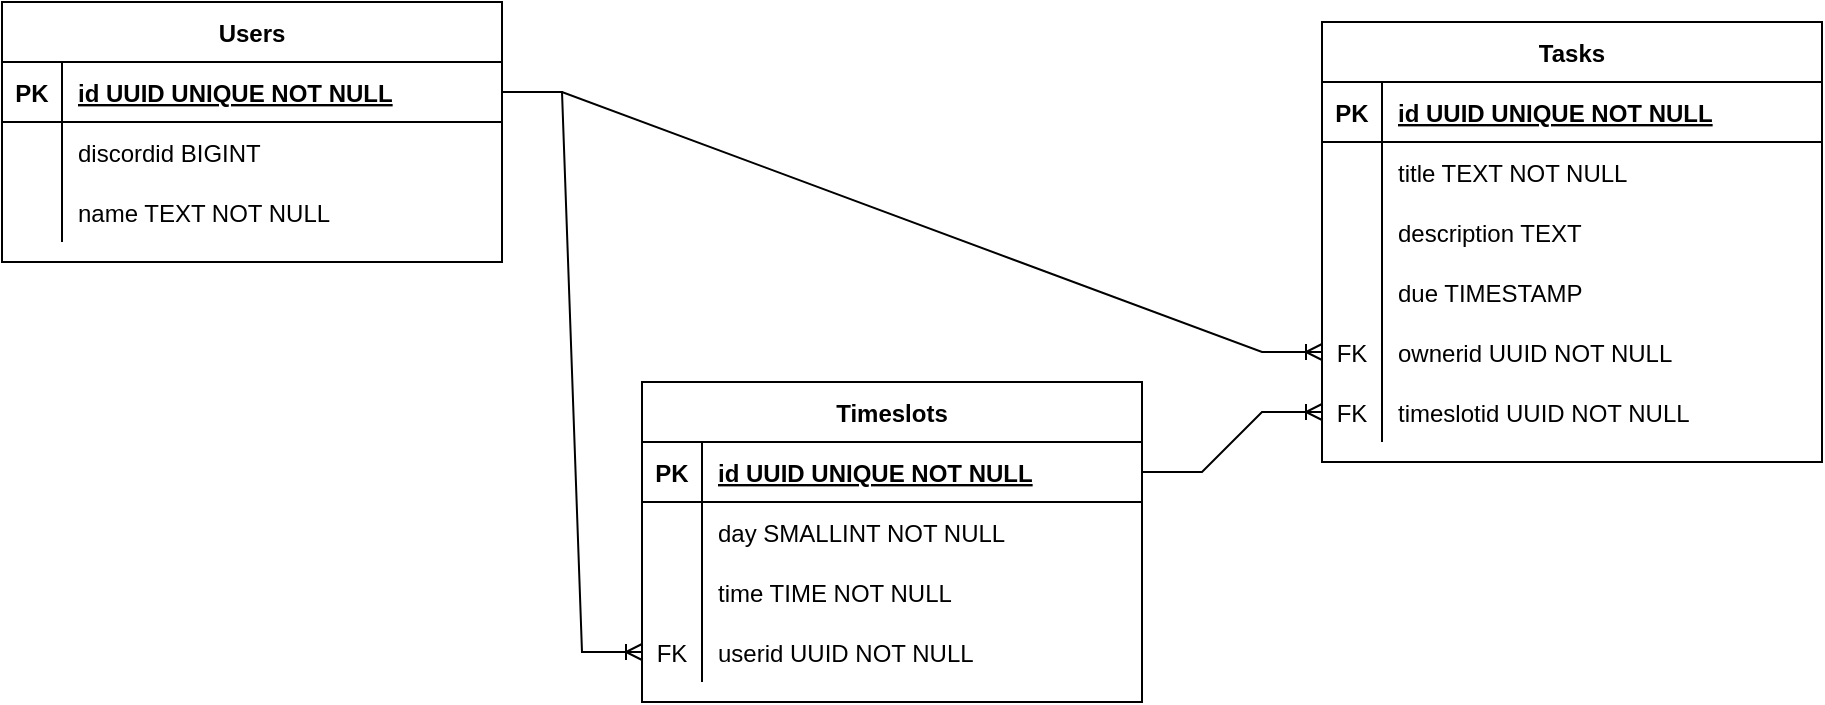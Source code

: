 <mxfile version="16.4.0" type="device"><diagram id="R2lEEEUBdFMjLlhIrx00" name="Page-1"><mxGraphModel dx="1404" dy="852" grid="1" gridSize="10" guides="1" tooltips="1" connect="1" arrows="1" fold="1" page="1" pageScale="1" pageWidth="850" pageHeight="1100" math="0" shadow="0" extFonts="Permanent Marker^https://fonts.googleapis.com/css?family=Permanent+Marker"><root><mxCell id="0"/><mxCell id="1" parent="0"/><mxCell id="IikMWyKrCMtGB28wP7Wg-1" value="Users" style="shape=table;startSize=30;container=1;collapsible=1;childLayout=tableLayout;fixedRows=1;rowLines=0;fontStyle=1;align=center;resizeLast=1;" vertex="1" parent="1"><mxGeometry x="10" y="10" width="250" height="130" as="geometry"/></mxCell><mxCell id="IikMWyKrCMtGB28wP7Wg-2" value="" style="shape=tableRow;horizontal=0;startSize=0;swimlaneHead=0;swimlaneBody=0;fillColor=none;collapsible=0;dropTarget=0;points=[[0,0.5],[1,0.5]];portConstraint=eastwest;top=0;left=0;right=0;bottom=1;" vertex="1" parent="IikMWyKrCMtGB28wP7Wg-1"><mxGeometry y="30" width="250" height="30" as="geometry"/></mxCell><mxCell id="IikMWyKrCMtGB28wP7Wg-3" value="PK" style="shape=partialRectangle;connectable=0;fillColor=none;top=0;left=0;bottom=0;right=0;fontStyle=1;overflow=hidden;" vertex="1" parent="IikMWyKrCMtGB28wP7Wg-2"><mxGeometry width="30" height="30" as="geometry"><mxRectangle width="30" height="30" as="alternateBounds"/></mxGeometry></mxCell><mxCell id="IikMWyKrCMtGB28wP7Wg-4" value="id UUID UNIQUE NOT NULL" style="shape=partialRectangle;connectable=0;fillColor=none;top=0;left=0;bottom=0;right=0;align=left;spacingLeft=6;fontStyle=5;overflow=hidden;" vertex="1" parent="IikMWyKrCMtGB28wP7Wg-2"><mxGeometry x="30" width="220" height="30" as="geometry"><mxRectangle width="220" height="30" as="alternateBounds"/></mxGeometry></mxCell><mxCell id="IikMWyKrCMtGB28wP7Wg-5" value="" style="shape=tableRow;horizontal=0;startSize=0;swimlaneHead=0;swimlaneBody=0;fillColor=none;collapsible=0;dropTarget=0;points=[[0,0.5],[1,0.5]];portConstraint=eastwest;top=0;left=0;right=0;bottom=0;" vertex="1" parent="IikMWyKrCMtGB28wP7Wg-1"><mxGeometry y="60" width="250" height="30" as="geometry"/></mxCell><mxCell id="IikMWyKrCMtGB28wP7Wg-6" value="" style="shape=partialRectangle;connectable=0;fillColor=none;top=0;left=0;bottom=0;right=0;editable=1;overflow=hidden;" vertex="1" parent="IikMWyKrCMtGB28wP7Wg-5"><mxGeometry width="30" height="30" as="geometry"><mxRectangle width="30" height="30" as="alternateBounds"/></mxGeometry></mxCell><mxCell id="IikMWyKrCMtGB28wP7Wg-7" value="discordid BIGINT" style="shape=partialRectangle;connectable=0;fillColor=none;top=0;left=0;bottom=0;right=0;align=left;spacingLeft=6;overflow=hidden;" vertex="1" parent="IikMWyKrCMtGB28wP7Wg-5"><mxGeometry x="30" width="220" height="30" as="geometry"><mxRectangle width="220" height="30" as="alternateBounds"/></mxGeometry></mxCell><mxCell id="IikMWyKrCMtGB28wP7Wg-8" value="" style="shape=tableRow;horizontal=0;startSize=0;swimlaneHead=0;swimlaneBody=0;fillColor=none;collapsible=0;dropTarget=0;points=[[0,0.5],[1,0.5]];portConstraint=eastwest;top=0;left=0;right=0;bottom=0;" vertex="1" parent="IikMWyKrCMtGB28wP7Wg-1"><mxGeometry y="90" width="250" height="30" as="geometry"/></mxCell><mxCell id="IikMWyKrCMtGB28wP7Wg-9" value="" style="shape=partialRectangle;connectable=0;fillColor=none;top=0;left=0;bottom=0;right=0;editable=1;overflow=hidden;" vertex="1" parent="IikMWyKrCMtGB28wP7Wg-8"><mxGeometry width="30" height="30" as="geometry"><mxRectangle width="30" height="30" as="alternateBounds"/></mxGeometry></mxCell><mxCell id="IikMWyKrCMtGB28wP7Wg-10" value="name TEXT NOT NULL" style="shape=partialRectangle;connectable=0;fillColor=none;top=0;left=0;bottom=0;right=0;align=left;spacingLeft=6;overflow=hidden;" vertex="1" parent="IikMWyKrCMtGB28wP7Wg-8"><mxGeometry x="30" width="220" height="30" as="geometry"><mxRectangle width="220" height="30" as="alternateBounds"/></mxGeometry></mxCell><mxCell id="IikMWyKrCMtGB28wP7Wg-14" value="Timeslots" style="shape=table;startSize=30;container=1;collapsible=1;childLayout=tableLayout;fixedRows=1;rowLines=0;fontStyle=1;align=center;resizeLast=1;" vertex="1" parent="1"><mxGeometry x="330" y="200" width="250" height="160" as="geometry"/></mxCell><mxCell id="IikMWyKrCMtGB28wP7Wg-15" value="" style="shape=tableRow;horizontal=0;startSize=0;swimlaneHead=0;swimlaneBody=0;fillColor=none;collapsible=0;dropTarget=0;points=[[0,0.5],[1,0.5]];portConstraint=eastwest;top=0;left=0;right=0;bottom=1;" vertex="1" parent="IikMWyKrCMtGB28wP7Wg-14"><mxGeometry y="30" width="250" height="30" as="geometry"/></mxCell><mxCell id="IikMWyKrCMtGB28wP7Wg-16" value="PK" style="shape=partialRectangle;connectable=0;fillColor=none;top=0;left=0;bottom=0;right=0;fontStyle=1;overflow=hidden;" vertex="1" parent="IikMWyKrCMtGB28wP7Wg-15"><mxGeometry width="30" height="30" as="geometry"><mxRectangle width="30" height="30" as="alternateBounds"/></mxGeometry></mxCell><mxCell id="IikMWyKrCMtGB28wP7Wg-17" value="id UUID UNIQUE NOT NULL" style="shape=partialRectangle;connectable=0;fillColor=none;top=0;left=0;bottom=0;right=0;align=left;spacingLeft=6;fontStyle=5;overflow=hidden;" vertex="1" parent="IikMWyKrCMtGB28wP7Wg-15"><mxGeometry x="30" width="220" height="30" as="geometry"><mxRectangle width="220" height="30" as="alternateBounds"/></mxGeometry></mxCell><mxCell id="IikMWyKrCMtGB28wP7Wg-18" value="" style="shape=tableRow;horizontal=0;startSize=0;swimlaneHead=0;swimlaneBody=0;fillColor=none;collapsible=0;dropTarget=0;points=[[0,0.5],[1,0.5]];portConstraint=eastwest;top=0;left=0;right=0;bottom=0;" vertex="1" parent="IikMWyKrCMtGB28wP7Wg-14"><mxGeometry y="60" width="250" height="30" as="geometry"/></mxCell><mxCell id="IikMWyKrCMtGB28wP7Wg-19" value="" style="shape=partialRectangle;connectable=0;fillColor=none;top=0;left=0;bottom=0;right=0;editable=1;overflow=hidden;" vertex="1" parent="IikMWyKrCMtGB28wP7Wg-18"><mxGeometry width="30" height="30" as="geometry"><mxRectangle width="30" height="30" as="alternateBounds"/></mxGeometry></mxCell><mxCell id="IikMWyKrCMtGB28wP7Wg-20" value="day SMALLINT NOT NULL" style="shape=partialRectangle;connectable=0;fillColor=none;top=0;left=0;bottom=0;right=0;align=left;spacingLeft=6;overflow=hidden;" vertex="1" parent="IikMWyKrCMtGB28wP7Wg-18"><mxGeometry x="30" width="220" height="30" as="geometry"><mxRectangle width="220" height="30" as="alternateBounds"/></mxGeometry></mxCell><mxCell id="IikMWyKrCMtGB28wP7Wg-21" value="" style="shape=tableRow;horizontal=0;startSize=0;swimlaneHead=0;swimlaneBody=0;fillColor=none;collapsible=0;dropTarget=0;points=[[0,0.5],[1,0.5]];portConstraint=eastwest;top=0;left=0;right=0;bottom=0;" vertex="1" parent="IikMWyKrCMtGB28wP7Wg-14"><mxGeometry y="90" width="250" height="30" as="geometry"/></mxCell><mxCell id="IikMWyKrCMtGB28wP7Wg-22" value="" style="shape=partialRectangle;connectable=0;fillColor=none;top=0;left=0;bottom=0;right=0;editable=1;overflow=hidden;" vertex="1" parent="IikMWyKrCMtGB28wP7Wg-21"><mxGeometry width="30" height="30" as="geometry"><mxRectangle width="30" height="30" as="alternateBounds"/></mxGeometry></mxCell><mxCell id="IikMWyKrCMtGB28wP7Wg-23" value="time TIME NOT NULL" style="shape=partialRectangle;connectable=0;fillColor=none;top=0;left=0;bottom=0;right=0;align=left;spacingLeft=6;overflow=hidden;" vertex="1" parent="IikMWyKrCMtGB28wP7Wg-21"><mxGeometry x="30" width="220" height="30" as="geometry"><mxRectangle width="220" height="30" as="alternateBounds"/></mxGeometry></mxCell><mxCell id="IikMWyKrCMtGB28wP7Wg-24" value="" style="shape=tableRow;horizontal=0;startSize=0;swimlaneHead=0;swimlaneBody=0;fillColor=none;collapsible=0;dropTarget=0;points=[[0,0.5],[1,0.5]];portConstraint=eastwest;top=0;left=0;right=0;bottom=0;" vertex="1" parent="IikMWyKrCMtGB28wP7Wg-14"><mxGeometry y="120" width="250" height="30" as="geometry"/></mxCell><mxCell id="IikMWyKrCMtGB28wP7Wg-25" value="FK" style="shape=partialRectangle;connectable=0;fillColor=none;top=0;left=0;bottom=0;right=0;editable=1;overflow=hidden;" vertex="1" parent="IikMWyKrCMtGB28wP7Wg-24"><mxGeometry width="30" height="30" as="geometry"><mxRectangle width="30" height="30" as="alternateBounds"/></mxGeometry></mxCell><mxCell id="IikMWyKrCMtGB28wP7Wg-26" value="userid UUID NOT NULL" style="shape=partialRectangle;connectable=0;fillColor=none;top=0;left=0;bottom=0;right=0;align=left;spacingLeft=6;overflow=hidden;" vertex="1" parent="IikMWyKrCMtGB28wP7Wg-24"><mxGeometry x="30" width="220" height="30" as="geometry"><mxRectangle width="220" height="30" as="alternateBounds"/></mxGeometry></mxCell><mxCell id="IikMWyKrCMtGB28wP7Wg-27" value="" style="edgeStyle=entityRelationEdgeStyle;fontSize=12;html=1;endArrow=ERoneToMany;rounded=0;entryX=0;entryY=0.5;entryDx=0;entryDy=0;exitX=1;exitY=0.5;exitDx=0;exitDy=0;" edge="1" parent="1" source="IikMWyKrCMtGB28wP7Wg-2" target="IikMWyKrCMtGB28wP7Wg-24"><mxGeometry width="100" height="100" relative="1" as="geometry"><mxPoint x="370" y="380" as="sourcePoint"/><mxPoint x="470" y="280" as="targetPoint"/></mxGeometry></mxCell><mxCell id="IikMWyKrCMtGB28wP7Wg-28" value="Tasks" style="shape=table;startSize=30;container=1;collapsible=1;childLayout=tableLayout;fixedRows=1;rowLines=0;fontStyle=1;align=center;resizeLast=1;" vertex="1" parent="1"><mxGeometry x="670" y="20" width="250" height="220" as="geometry"/></mxCell><mxCell id="IikMWyKrCMtGB28wP7Wg-29" value="" style="shape=tableRow;horizontal=0;startSize=0;swimlaneHead=0;swimlaneBody=0;fillColor=none;collapsible=0;dropTarget=0;points=[[0,0.5],[1,0.5]];portConstraint=eastwest;top=0;left=0;right=0;bottom=1;" vertex="1" parent="IikMWyKrCMtGB28wP7Wg-28"><mxGeometry y="30" width="250" height="30" as="geometry"/></mxCell><mxCell id="IikMWyKrCMtGB28wP7Wg-30" value="PK" style="shape=partialRectangle;connectable=0;fillColor=none;top=0;left=0;bottom=0;right=0;fontStyle=1;overflow=hidden;" vertex="1" parent="IikMWyKrCMtGB28wP7Wg-29"><mxGeometry width="30" height="30" as="geometry"><mxRectangle width="30" height="30" as="alternateBounds"/></mxGeometry></mxCell><mxCell id="IikMWyKrCMtGB28wP7Wg-31" value="id UUID UNIQUE NOT NULL" style="shape=partialRectangle;connectable=0;fillColor=none;top=0;left=0;bottom=0;right=0;align=left;spacingLeft=6;fontStyle=5;overflow=hidden;" vertex="1" parent="IikMWyKrCMtGB28wP7Wg-29"><mxGeometry x="30" width="220" height="30" as="geometry"><mxRectangle width="220" height="30" as="alternateBounds"/></mxGeometry></mxCell><mxCell id="IikMWyKrCMtGB28wP7Wg-32" value="" style="shape=tableRow;horizontal=0;startSize=0;swimlaneHead=0;swimlaneBody=0;fillColor=none;collapsible=0;dropTarget=0;points=[[0,0.5],[1,0.5]];portConstraint=eastwest;top=0;left=0;right=0;bottom=0;" vertex="1" parent="IikMWyKrCMtGB28wP7Wg-28"><mxGeometry y="60" width="250" height="30" as="geometry"/></mxCell><mxCell id="IikMWyKrCMtGB28wP7Wg-33" value="" style="shape=partialRectangle;connectable=0;fillColor=none;top=0;left=0;bottom=0;right=0;editable=1;overflow=hidden;" vertex="1" parent="IikMWyKrCMtGB28wP7Wg-32"><mxGeometry width="30" height="30" as="geometry"><mxRectangle width="30" height="30" as="alternateBounds"/></mxGeometry></mxCell><mxCell id="IikMWyKrCMtGB28wP7Wg-34" value="title TEXT NOT NULL" style="shape=partialRectangle;connectable=0;fillColor=none;top=0;left=0;bottom=0;right=0;align=left;spacingLeft=6;overflow=hidden;" vertex="1" parent="IikMWyKrCMtGB28wP7Wg-32"><mxGeometry x="30" width="220" height="30" as="geometry"><mxRectangle width="220" height="30" as="alternateBounds"/></mxGeometry></mxCell><mxCell id="IikMWyKrCMtGB28wP7Wg-35" value="" style="shape=tableRow;horizontal=0;startSize=0;swimlaneHead=0;swimlaneBody=0;fillColor=none;collapsible=0;dropTarget=0;points=[[0,0.5],[1,0.5]];portConstraint=eastwest;top=0;left=0;right=0;bottom=0;" vertex="1" parent="IikMWyKrCMtGB28wP7Wg-28"><mxGeometry y="90" width="250" height="30" as="geometry"/></mxCell><mxCell id="IikMWyKrCMtGB28wP7Wg-36" value="" style="shape=partialRectangle;connectable=0;fillColor=none;top=0;left=0;bottom=0;right=0;editable=1;overflow=hidden;" vertex="1" parent="IikMWyKrCMtGB28wP7Wg-35"><mxGeometry width="30" height="30" as="geometry"><mxRectangle width="30" height="30" as="alternateBounds"/></mxGeometry></mxCell><mxCell id="IikMWyKrCMtGB28wP7Wg-37" value="description TEXT" style="shape=partialRectangle;connectable=0;fillColor=none;top=0;left=0;bottom=0;right=0;align=left;spacingLeft=6;overflow=hidden;" vertex="1" parent="IikMWyKrCMtGB28wP7Wg-35"><mxGeometry x="30" width="220" height="30" as="geometry"><mxRectangle width="220" height="30" as="alternateBounds"/></mxGeometry></mxCell><mxCell id="IikMWyKrCMtGB28wP7Wg-38" value="" style="shape=tableRow;horizontal=0;startSize=0;swimlaneHead=0;swimlaneBody=0;fillColor=none;collapsible=0;dropTarget=0;points=[[0,0.5],[1,0.5]];portConstraint=eastwest;top=0;left=0;right=0;bottom=0;" vertex="1" parent="IikMWyKrCMtGB28wP7Wg-28"><mxGeometry y="120" width="250" height="30" as="geometry"/></mxCell><mxCell id="IikMWyKrCMtGB28wP7Wg-39" value="" style="shape=partialRectangle;connectable=0;fillColor=none;top=0;left=0;bottom=0;right=0;editable=1;overflow=hidden;" vertex="1" parent="IikMWyKrCMtGB28wP7Wg-38"><mxGeometry width="30" height="30" as="geometry"><mxRectangle width="30" height="30" as="alternateBounds"/></mxGeometry></mxCell><mxCell id="IikMWyKrCMtGB28wP7Wg-40" value="due TIMESTAMP" style="shape=partialRectangle;connectable=0;fillColor=none;top=0;left=0;bottom=0;right=0;align=left;spacingLeft=6;overflow=hidden;" vertex="1" parent="IikMWyKrCMtGB28wP7Wg-38"><mxGeometry x="30" width="220" height="30" as="geometry"><mxRectangle width="220" height="30" as="alternateBounds"/></mxGeometry></mxCell><mxCell id="IikMWyKrCMtGB28wP7Wg-41" style="shape=tableRow;horizontal=0;startSize=0;swimlaneHead=0;swimlaneBody=0;fillColor=none;collapsible=0;dropTarget=0;points=[[0,0.5],[1,0.5]];portConstraint=eastwest;top=0;left=0;right=0;bottom=0;" vertex="1" parent="IikMWyKrCMtGB28wP7Wg-28"><mxGeometry y="150" width="250" height="30" as="geometry"/></mxCell><mxCell id="IikMWyKrCMtGB28wP7Wg-42" value="FK" style="shape=partialRectangle;connectable=0;fillColor=none;top=0;left=0;bottom=0;right=0;editable=1;overflow=hidden;" vertex="1" parent="IikMWyKrCMtGB28wP7Wg-41"><mxGeometry width="30" height="30" as="geometry"><mxRectangle width="30" height="30" as="alternateBounds"/></mxGeometry></mxCell><mxCell id="IikMWyKrCMtGB28wP7Wg-43" value="ownerid UUID NOT NULL" style="shape=partialRectangle;connectable=0;fillColor=none;top=0;left=0;bottom=0;right=0;align=left;spacingLeft=6;overflow=hidden;" vertex="1" parent="IikMWyKrCMtGB28wP7Wg-41"><mxGeometry x="30" width="220" height="30" as="geometry"><mxRectangle width="220" height="30" as="alternateBounds"/></mxGeometry></mxCell><mxCell id="IikMWyKrCMtGB28wP7Wg-44" style="shape=tableRow;horizontal=0;startSize=0;swimlaneHead=0;swimlaneBody=0;fillColor=none;collapsible=0;dropTarget=0;points=[[0,0.5],[1,0.5]];portConstraint=eastwest;top=0;left=0;right=0;bottom=0;" vertex="1" parent="IikMWyKrCMtGB28wP7Wg-28"><mxGeometry y="180" width="250" height="30" as="geometry"/></mxCell><mxCell id="IikMWyKrCMtGB28wP7Wg-45" value="FK" style="shape=partialRectangle;connectable=0;fillColor=none;top=0;left=0;bottom=0;right=0;editable=1;overflow=hidden;" vertex="1" parent="IikMWyKrCMtGB28wP7Wg-44"><mxGeometry width="30" height="30" as="geometry"><mxRectangle width="30" height="30" as="alternateBounds"/></mxGeometry></mxCell><mxCell id="IikMWyKrCMtGB28wP7Wg-46" value="timeslotid UUID NOT NULL" style="shape=partialRectangle;connectable=0;fillColor=none;top=0;left=0;bottom=0;right=0;align=left;spacingLeft=6;overflow=hidden;" vertex="1" parent="IikMWyKrCMtGB28wP7Wg-44"><mxGeometry x="30" width="220" height="30" as="geometry"><mxRectangle width="220" height="30" as="alternateBounds"/></mxGeometry></mxCell><mxCell id="IikMWyKrCMtGB28wP7Wg-47" value="" style="edgeStyle=entityRelationEdgeStyle;fontSize=12;html=1;endArrow=ERoneToMany;rounded=0;" edge="1" parent="1" source="IikMWyKrCMtGB28wP7Wg-15" target="IikMWyKrCMtGB28wP7Wg-44"><mxGeometry width="100" height="100" relative="1" as="geometry"><mxPoint x="610" y="480" as="sourcePoint"/><mxPoint x="720" y="380" as="targetPoint"/></mxGeometry></mxCell><mxCell id="IikMWyKrCMtGB28wP7Wg-48" value="" style="edgeStyle=entityRelationEdgeStyle;fontSize=12;html=1;endArrow=ERoneToMany;rounded=0;exitX=1;exitY=0.5;exitDx=0;exitDy=0;entryX=0;entryY=0.5;entryDx=0;entryDy=0;" edge="1" parent="1" source="IikMWyKrCMtGB28wP7Wg-2" target="IikMWyKrCMtGB28wP7Wg-41"><mxGeometry width="100" height="100" relative="1" as="geometry"><mxPoint x="540" y="430" as="sourcePoint"/><mxPoint x="640" y="330" as="targetPoint"/></mxGeometry></mxCell></root></mxGraphModel></diagram></mxfile>